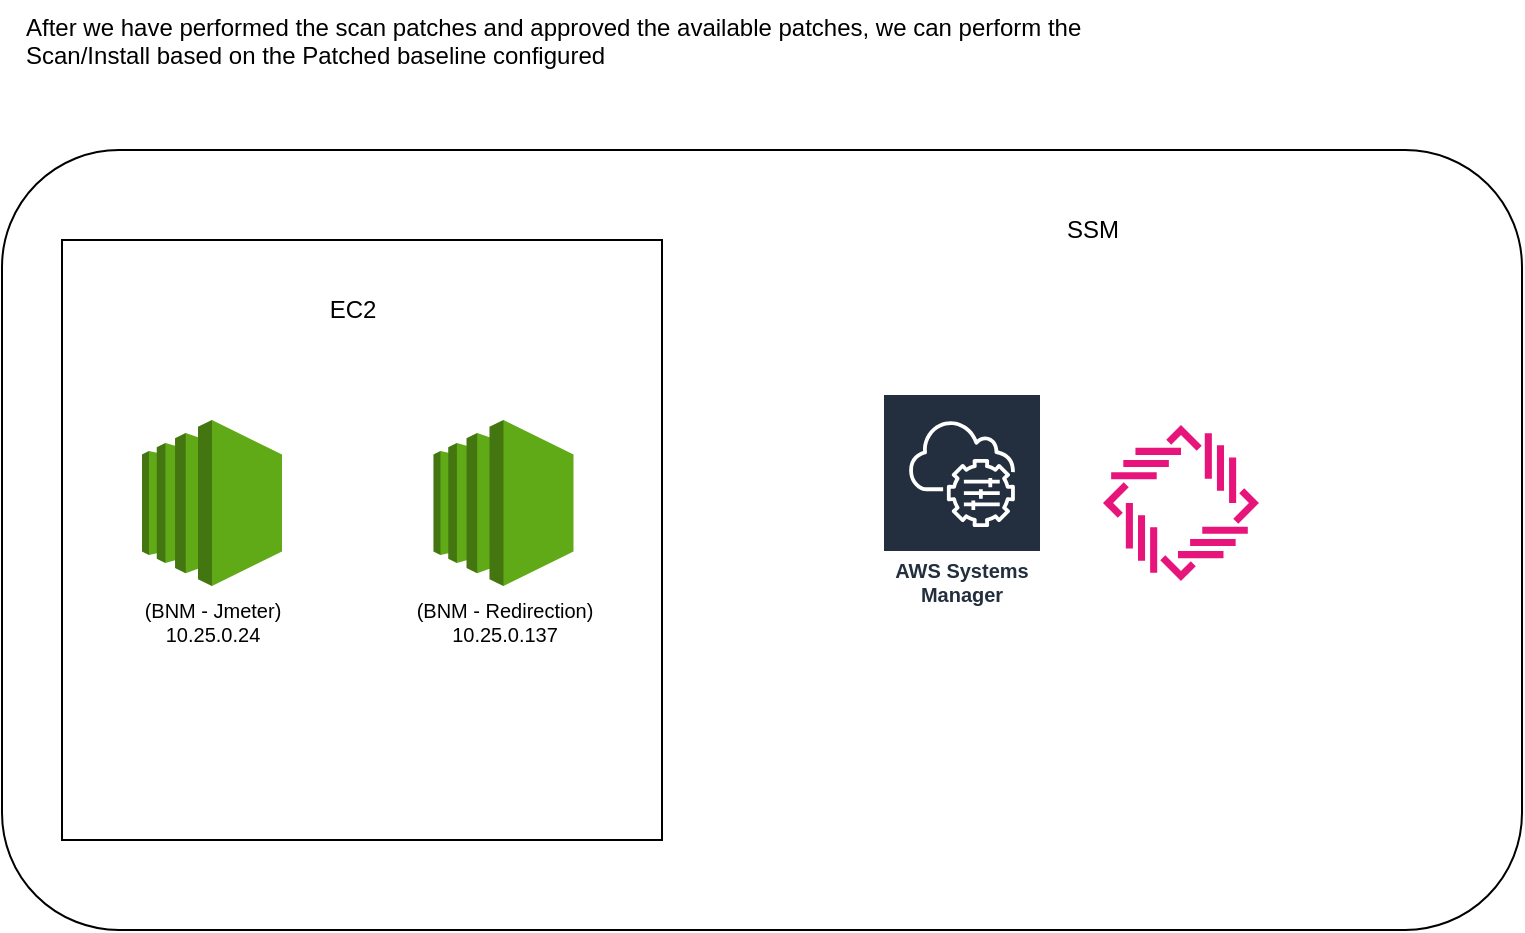 <mxfile version="23.0.1" type="github">
  <diagram name="Page-1" id="WbNE6tVuMJKparVzCXjg">
    <mxGraphModel dx="-266" dy="-381" grid="1" gridSize="10" guides="1" tooltips="1" connect="1" arrows="1" fold="1" page="1" pageScale="1" pageWidth="850" pageHeight="1100" math="0" shadow="0">
      <root>
        <mxCell id="0" />
        <mxCell id="1" parent="0" />
        <mxCell id="RNwe_7HmPyJ3Uqml4kKu-3" value="(BNM - Redirection)&lt;br&gt;10.25.0.137" style="outlineConnect=0;dashed=0;verticalLabelPosition=bottom;verticalAlign=top;align=center;html=1;shape=mxgraph.aws3.ec2;fillColor=#60a917;shadow=0;fontSize=10;fontColor=#000000;strokeColor=#2D7600;labelBorderColor=none;" vertex="1" parent="1">
          <mxGeometry x="1935.75" y="1340" width="70" height="83" as="geometry" />
        </mxCell>
        <mxCell id="RNwe_7HmPyJ3Uqml4kKu-4" value="(BNM - Jmeter)&lt;br&gt;10.25.0.24" style="outlineConnect=0;dashed=0;verticalLabelPosition=bottom;verticalAlign=top;align=center;html=1;shape=mxgraph.aws3.ec2;fillColor=#60a917;shadow=0;fontSize=10;strokeColor=#2D7600;fontColor=#000000;" vertex="1" parent="1">
          <mxGeometry x="1790" y="1340" width="70" height="83" as="geometry" />
        </mxCell>
        <mxCell id="RNwe_7HmPyJ3Uqml4kKu-5" value="After we have performed the scan patches and approved the available patches, we can perform the Scan/Install based on the Patched baseline configured" style="text;whiteSpace=wrap;html=1;" vertex="1" parent="1">
          <mxGeometry x="1730" y="1130" width="560" height="80" as="geometry" />
        </mxCell>
        <mxCell id="RNwe_7HmPyJ3Uqml4kKu-6" value="" style="sketch=0;outlineConnect=0;fontColor=#232F3E;gradientColor=none;fillColor=#E7157B;strokeColor=none;dashed=0;verticalLabelPosition=bottom;verticalAlign=top;align=center;html=1;fontSize=12;fontStyle=0;aspect=fixed;pointerEvents=1;shape=mxgraph.aws4.patch_manager;" vertex="1" parent="1">
          <mxGeometry x="2270.5" y="1342.5" width="78" height="78" as="geometry" />
        </mxCell>
        <mxCell id="RNwe_7HmPyJ3Uqml4kKu-7" value="AWS Systems Manager" style="sketch=0;outlineConnect=0;fontColor=#232F3E;gradientColor=none;strokeColor=#ffffff;fillColor=#232F3E;dashed=0;verticalLabelPosition=middle;verticalAlign=bottom;align=center;html=1;whiteSpace=wrap;fontSize=10;fontStyle=1;spacing=3;shape=mxgraph.aws4.productIcon;prIcon=mxgraph.aws4.systems_manager;" vertex="1" parent="1">
          <mxGeometry x="2160" y="1326.5" width="80" height="110" as="geometry" />
        </mxCell>
        <mxCell id="RNwe_7HmPyJ3Uqml4kKu-8" value="" style="whiteSpace=wrap;html=1;aspect=fixed;labelBackgroundColor=none;fillColor=none;" vertex="1" parent="1">
          <mxGeometry x="1750" y="1250" width="300" height="300" as="geometry" />
        </mxCell>
        <mxCell id="RNwe_7HmPyJ3Uqml4kKu-10" value="" style="rounded=1;whiteSpace=wrap;html=1;fillColor=none;" vertex="1" parent="1">
          <mxGeometry x="1720" y="1205" width="760" height="390" as="geometry" />
        </mxCell>
        <mxCell id="RNwe_7HmPyJ3Uqml4kKu-11" value="EC2" style="text;html=1;align=center;verticalAlign=middle;resizable=0;points=[];autosize=1;strokeColor=none;fillColor=none;" vertex="1" parent="1">
          <mxGeometry x="1870" y="1270" width="50" height="30" as="geometry" />
        </mxCell>
        <mxCell id="RNwe_7HmPyJ3Uqml4kKu-12" value="SSM" style="text;html=1;align=center;verticalAlign=middle;resizable=0;points=[];autosize=1;strokeColor=none;fillColor=none;" vertex="1" parent="1">
          <mxGeometry x="2240" y="1230" width="50" height="30" as="geometry" />
        </mxCell>
      </root>
    </mxGraphModel>
  </diagram>
</mxfile>

